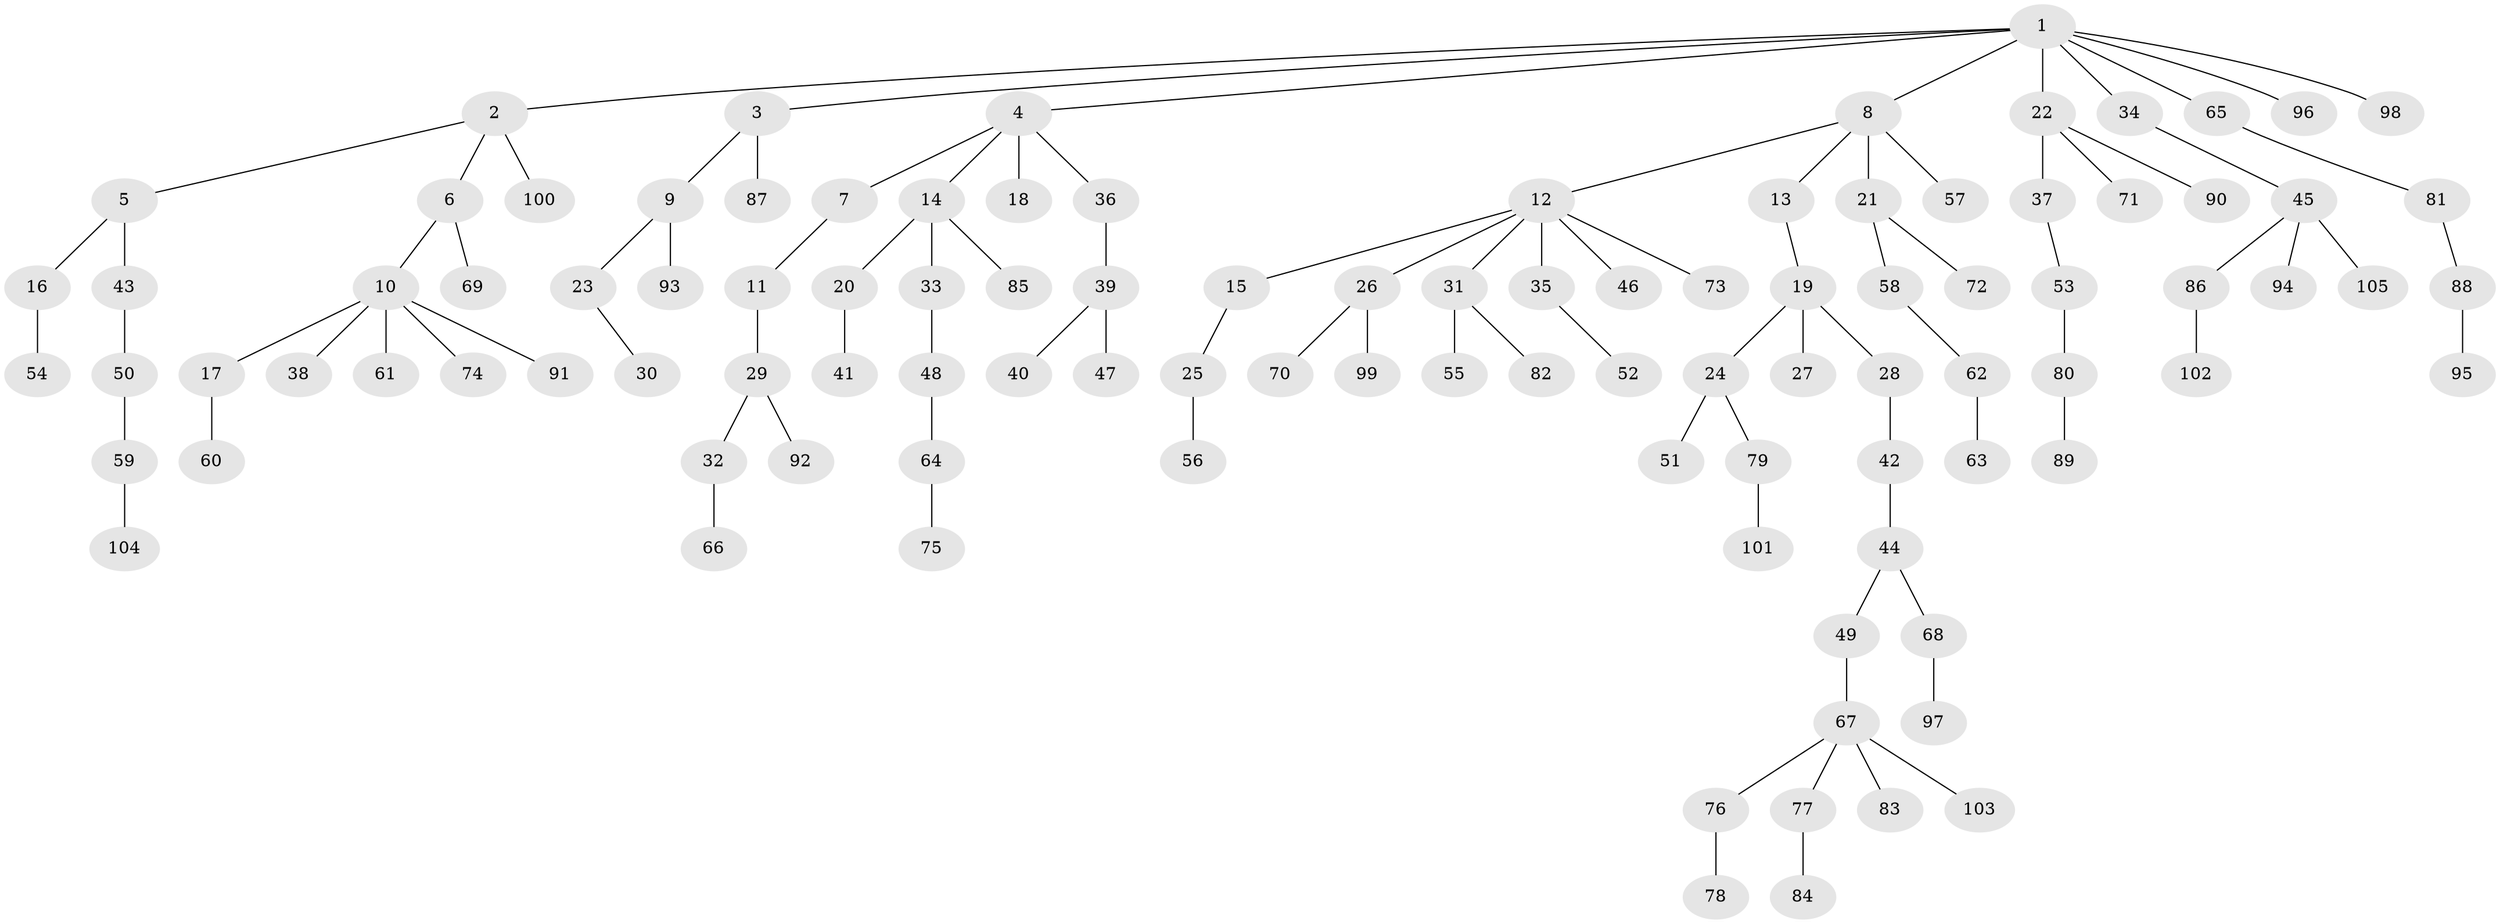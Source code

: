 // Generated by graph-tools (version 1.1) at 2025/02/03/09/25 03:02:30]
// undirected, 105 vertices, 104 edges
graph export_dot {
graph [start="1"]
  node [color=gray90,style=filled];
  1;
  2;
  3;
  4;
  5;
  6;
  7;
  8;
  9;
  10;
  11;
  12;
  13;
  14;
  15;
  16;
  17;
  18;
  19;
  20;
  21;
  22;
  23;
  24;
  25;
  26;
  27;
  28;
  29;
  30;
  31;
  32;
  33;
  34;
  35;
  36;
  37;
  38;
  39;
  40;
  41;
  42;
  43;
  44;
  45;
  46;
  47;
  48;
  49;
  50;
  51;
  52;
  53;
  54;
  55;
  56;
  57;
  58;
  59;
  60;
  61;
  62;
  63;
  64;
  65;
  66;
  67;
  68;
  69;
  70;
  71;
  72;
  73;
  74;
  75;
  76;
  77;
  78;
  79;
  80;
  81;
  82;
  83;
  84;
  85;
  86;
  87;
  88;
  89;
  90;
  91;
  92;
  93;
  94;
  95;
  96;
  97;
  98;
  99;
  100;
  101;
  102;
  103;
  104;
  105;
  1 -- 2;
  1 -- 3;
  1 -- 4;
  1 -- 8;
  1 -- 22;
  1 -- 34;
  1 -- 65;
  1 -- 96;
  1 -- 98;
  2 -- 5;
  2 -- 6;
  2 -- 100;
  3 -- 9;
  3 -- 87;
  4 -- 7;
  4 -- 14;
  4 -- 18;
  4 -- 36;
  5 -- 16;
  5 -- 43;
  6 -- 10;
  6 -- 69;
  7 -- 11;
  8 -- 12;
  8 -- 13;
  8 -- 21;
  8 -- 57;
  9 -- 23;
  9 -- 93;
  10 -- 17;
  10 -- 38;
  10 -- 61;
  10 -- 74;
  10 -- 91;
  11 -- 29;
  12 -- 15;
  12 -- 26;
  12 -- 31;
  12 -- 35;
  12 -- 46;
  12 -- 73;
  13 -- 19;
  14 -- 20;
  14 -- 33;
  14 -- 85;
  15 -- 25;
  16 -- 54;
  17 -- 60;
  19 -- 24;
  19 -- 27;
  19 -- 28;
  20 -- 41;
  21 -- 58;
  21 -- 72;
  22 -- 37;
  22 -- 71;
  22 -- 90;
  23 -- 30;
  24 -- 51;
  24 -- 79;
  25 -- 56;
  26 -- 70;
  26 -- 99;
  28 -- 42;
  29 -- 32;
  29 -- 92;
  31 -- 55;
  31 -- 82;
  32 -- 66;
  33 -- 48;
  34 -- 45;
  35 -- 52;
  36 -- 39;
  37 -- 53;
  39 -- 40;
  39 -- 47;
  42 -- 44;
  43 -- 50;
  44 -- 49;
  44 -- 68;
  45 -- 86;
  45 -- 94;
  45 -- 105;
  48 -- 64;
  49 -- 67;
  50 -- 59;
  53 -- 80;
  58 -- 62;
  59 -- 104;
  62 -- 63;
  64 -- 75;
  65 -- 81;
  67 -- 76;
  67 -- 77;
  67 -- 83;
  67 -- 103;
  68 -- 97;
  76 -- 78;
  77 -- 84;
  79 -- 101;
  80 -- 89;
  81 -- 88;
  86 -- 102;
  88 -- 95;
}
